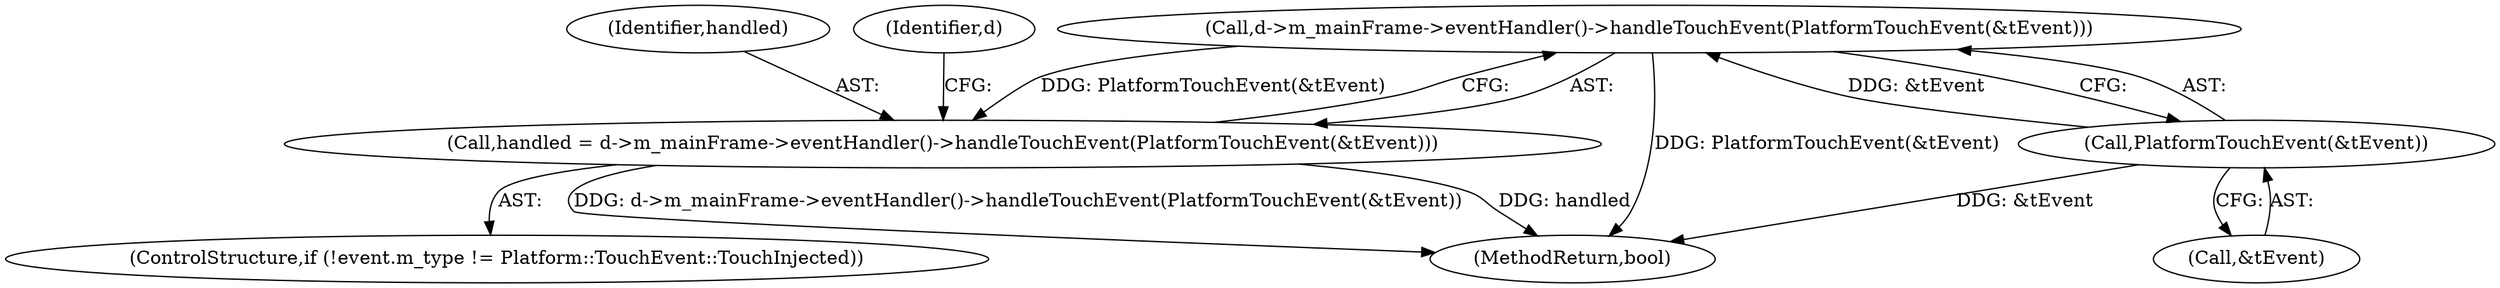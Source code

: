 digraph "0_Chrome_d345af9ed62ee5f431be327967f41c3cc3fe936a_2@API" {
"1000191" [label="(Call,d->m_mainFrame->eventHandler()->handleTouchEvent(PlatformTouchEvent(&tEvent)))"];
"1000192" [label="(Call,PlatformTouchEvent(&tEvent))"];
"1000189" [label="(Call,handled = d->m_mainFrame->eventHandler()->handleTouchEvent(PlatformTouchEvent(&tEvent)))"];
"1000189" [label="(Call,handled = d->m_mainFrame->eventHandler()->handleTouchEvent(PlatformTouchEvent(&tEvent)))"];
"1000190" [label="(Identifier,handled)"];
"1000191" [label="(Call,d->m_mainFrame->eventHandler()->handleTouchEvent(PlatformTouchEvent(&tEvent)))"];
"1000245" [label="(MethodReturn,bool)"];
"1000193" [label="(Call,&tEvent)"];
"1000192" [label="(Call,PlatformTouchEvent(&tEvent))"];
"1000182" [label="(ControlStructure,if (!event.m_type != Platform::TouchEvent::TouchInjected))"];
"1000197" [label="(Identifier,d)"];
"1000191" -> "1000189"  [label="AST: "];
"1000191" -> "1000192"  [label="CFG: "];
"1000192" -> "1000191"  [label="AST: "];
"1000189" -> "1000191"  [label="CFG: "];
"1000191" -> "1000245"  [label="DDG: PlatformTouchEvent(&tEvent)"];
"1000191" -> "1000189"  [label="DDG: PlatformTouchEvent(&tEvent)"];
"1000192" -> "1000191"  [label="DDG: &tEvent"];
"1000192" -> "1000193"  [label="CFG: "];
"1000193" -> "1000192"  [label="AST: "];
"1000192" -> "1000245"  [label="DDG: &tEvent"];
"1000189" -> "1000182"  [label="AST: "];
"1000190" -> "1000189"  [label="AST: "];
"1000197" -> "1000189"  [label="CFG: "];
"1000189" -> "1000245"  [label="DDG: handled"];
"1000189" -> "1000245"  [label="DDG: d->m_mainFrame->eventHandler()->handleTouchEvent(PlatformTouchEvent(&tEvent))"];
}
